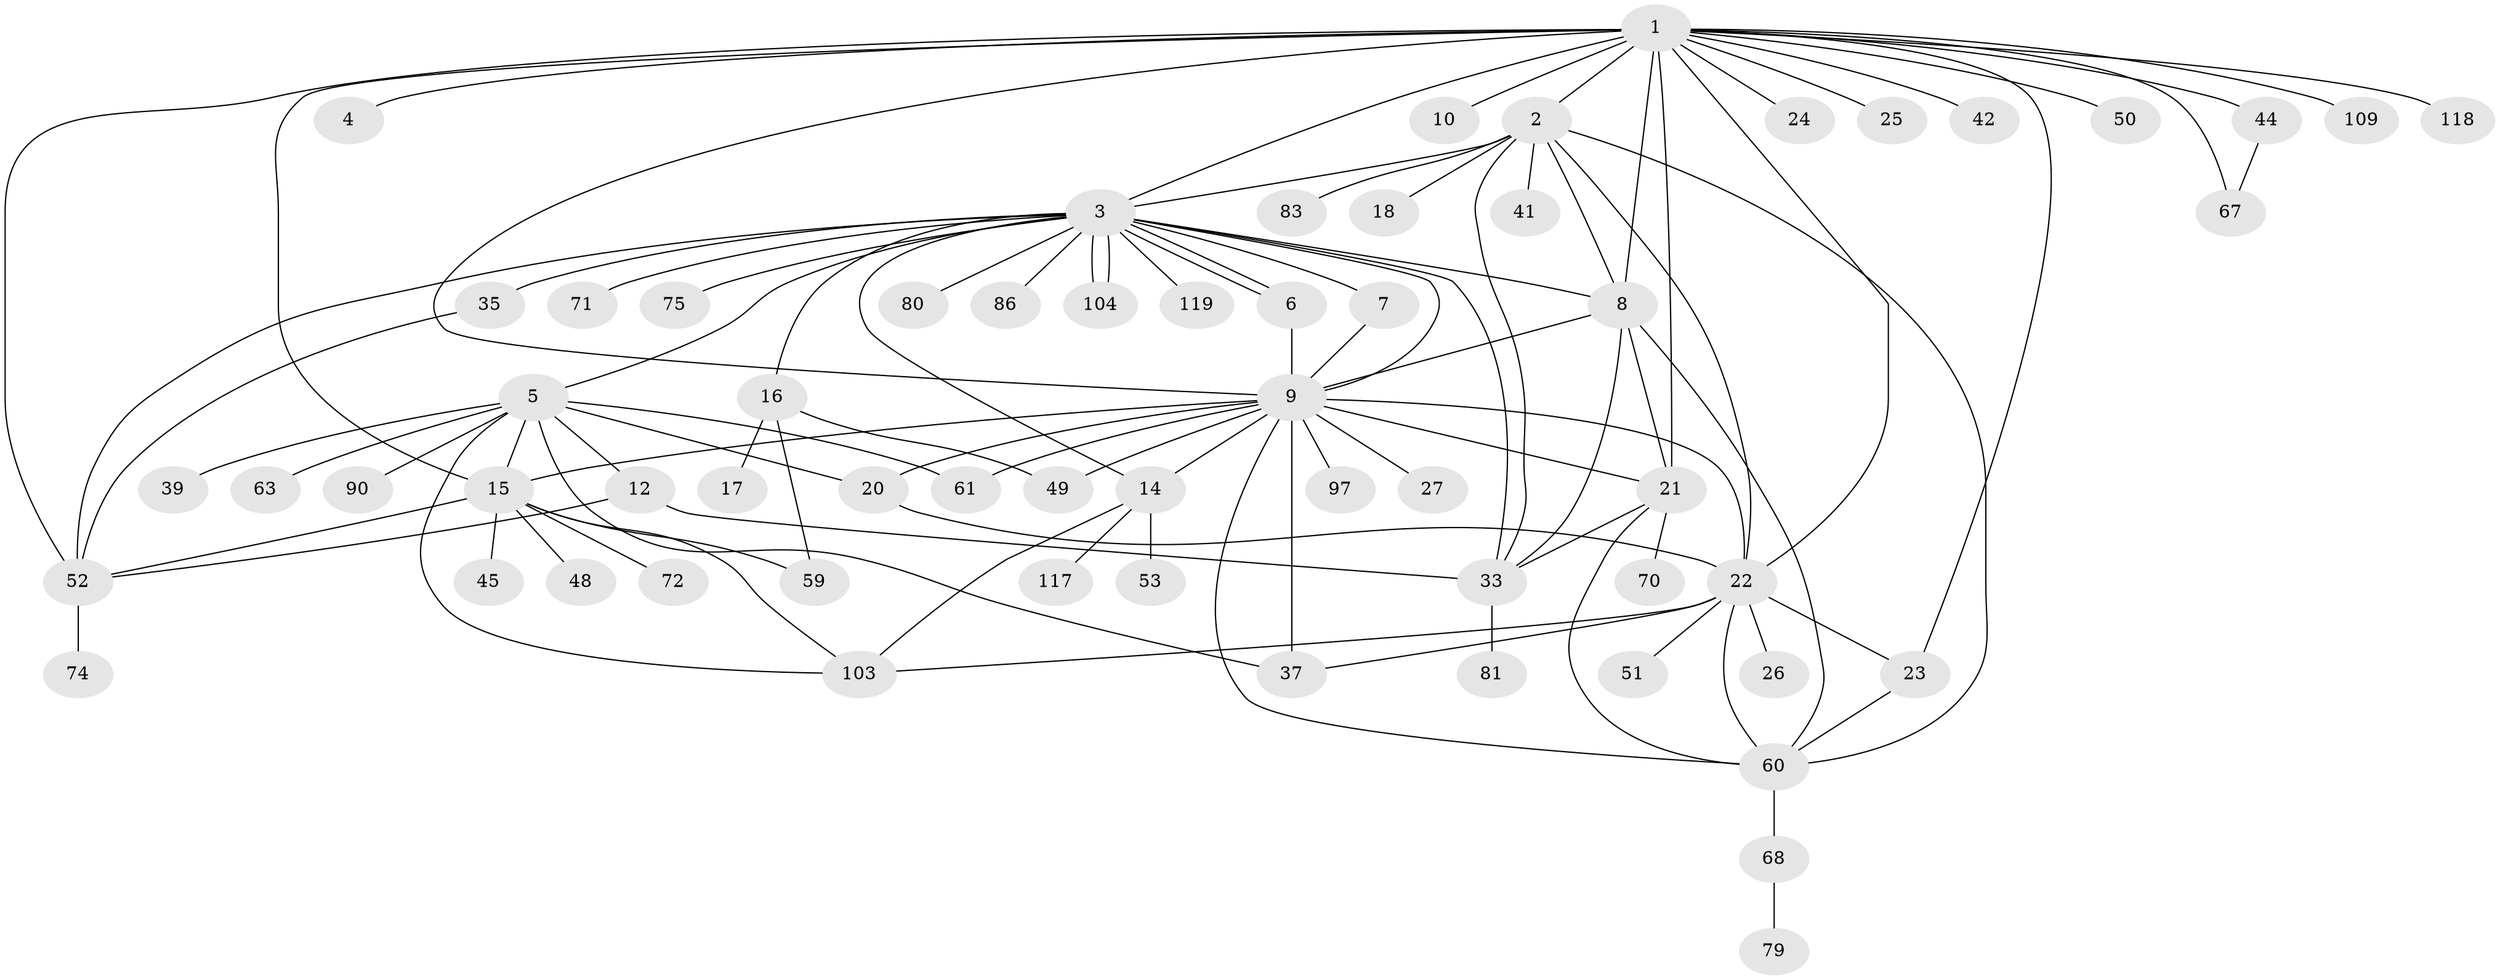 // original degree distribution, {23: 0.016, 9: 0.016, 1: 0.44, 10: 0.008, 4: 0.088, 2: 0.248, 7: 0.048, 11: 0.008, 12: 0.008, 5: 0.016, 8: 0.008, 3: 0.088, 15: 0.008}
// Generated by graph-tools (version 1.1) at 2025/14/03/09/25 04:14:41]
// undirected, 62 vertices, 102 edges
graph export_dot {
graph [start="1"]
  node [color=gray90,style=filled];
  1 [super="+19"];
  2;
  3;
  4;
  5;
  6;
  7;
  8 [super="+56+66+64"];
  9 [super="+13+11+77"];
  10;
  12 [super="+98+62"];
  14;
  15 [super="+125+28+31"];
  16;
  17;
  18;
  20 [super="+38"];
  21 [super="+120+101+46"];
  22 [super="+55+122+106+105+91+57"];
  23;
  24 [super="+29"];
  25;
  26 [super="+40+85"];
  27;
  33 [super="+76"];
  35 [super="+73+112"];
  37 [super="+47"];
  39;
  41;
  42;
  44;
  45;
  48;
  49;
  50 [super="+93"];
  51;
  52 [super="+89+69"];
  53;
  59;
  60 [super="+92+65"];
  61 [super="+102"];
  63;
  67;
  68;
  70 [super="+108"];
  71;
  72;
  74;
  75;
  79;
  80;
  81;
  83 [super="+94"];
  86;
  90;
  97;
  103 [super="+124"];
  104;
  109;
  117;
  118;
  119 [super="+123"];
  1 -- 2;
  1 -- 3 [weight=2];
  1 -- 4;
  1 -- 10;
  1 -- 21;
  1 -- 22 [weight=2];
  1 -- 24 [weight=2];
  1 -- 25;
  1 -- 42;
  1 -- 44;
  1 -- 50;
  1 -- 67;
  1 -- 109;
  1 -- 118;
  1 -- 52;
  1 -- 15 [weight=3];
  1 -- 8;
  1 -- 9 [weight=3];
  1 -- 23;
  2 -- 3;
  2 -- 8;
  2 -- 18;
  2 -- 22;
  2 -- 33;
  2 -- 41;
  2 -- 83;
  2 -- 60;
  3 -- 5;
  3 -- 6;
  3 -- 6;
  3 -- 7;
  3 -- 8;
  3 -- 14;
  3 -- 16;
  3 -- 33;
  3 -- 35 [weight=2];
  3 -- 52 [weight=2];
  3 -- 71;
  3 -- 75;
  3 -- 80;
  3 -- 86;
  3 -- 104;
  3 -- 104;
  3 -- 119;
  3 -- 9;
  5 -- 12;
  5 -- 37;
  5 -- 39;
  5 -- 61;
  5 -- 63;
  5 -- 90;
  5 -- 103;
  5 -- 20;
  5 -- 15;
  6 -- 9 [weight=2];
  7 -- 9;
  8 -- 21;
  8 -- 33;
  8 -- 9;
  8 -- 60;
  9 -- 20;
  9 -- 22 [weight=3];
  9 -- 49;
  9 -- 97;
  9 -- 15;
  9 -- 37;
  9 -- 14;
  9 -- 21;
  9 -- 27;
  9 -- 60;
  9 -- 61;
  12 -- 52;
  12 -- 33;
  14 -- 53;
  14 -- 117;
  14 -- 103;
  15 -- 103;
  15 -- 72;
  15 -- 45 [weight=2];
  15 -- 52;
  15 -- 59;
  15 -- 48;
  16 -- 17;
  16 -- 49;
  16 -- 59;
  20 -- 22;
  21 -- 33;
  21 -- 70;
  21 -- 60;
  22 -- 26;
  22 -- 51;
  22 -- 103;
  22 -- 60;
  22 -- 37;
  22 -- 23;
  23 -- 60;
  33 -- 81;
  35 -- 52;
  44 -- 67;
  52 -- 74;
  60 -- 68;
  68 -- 79;
}
